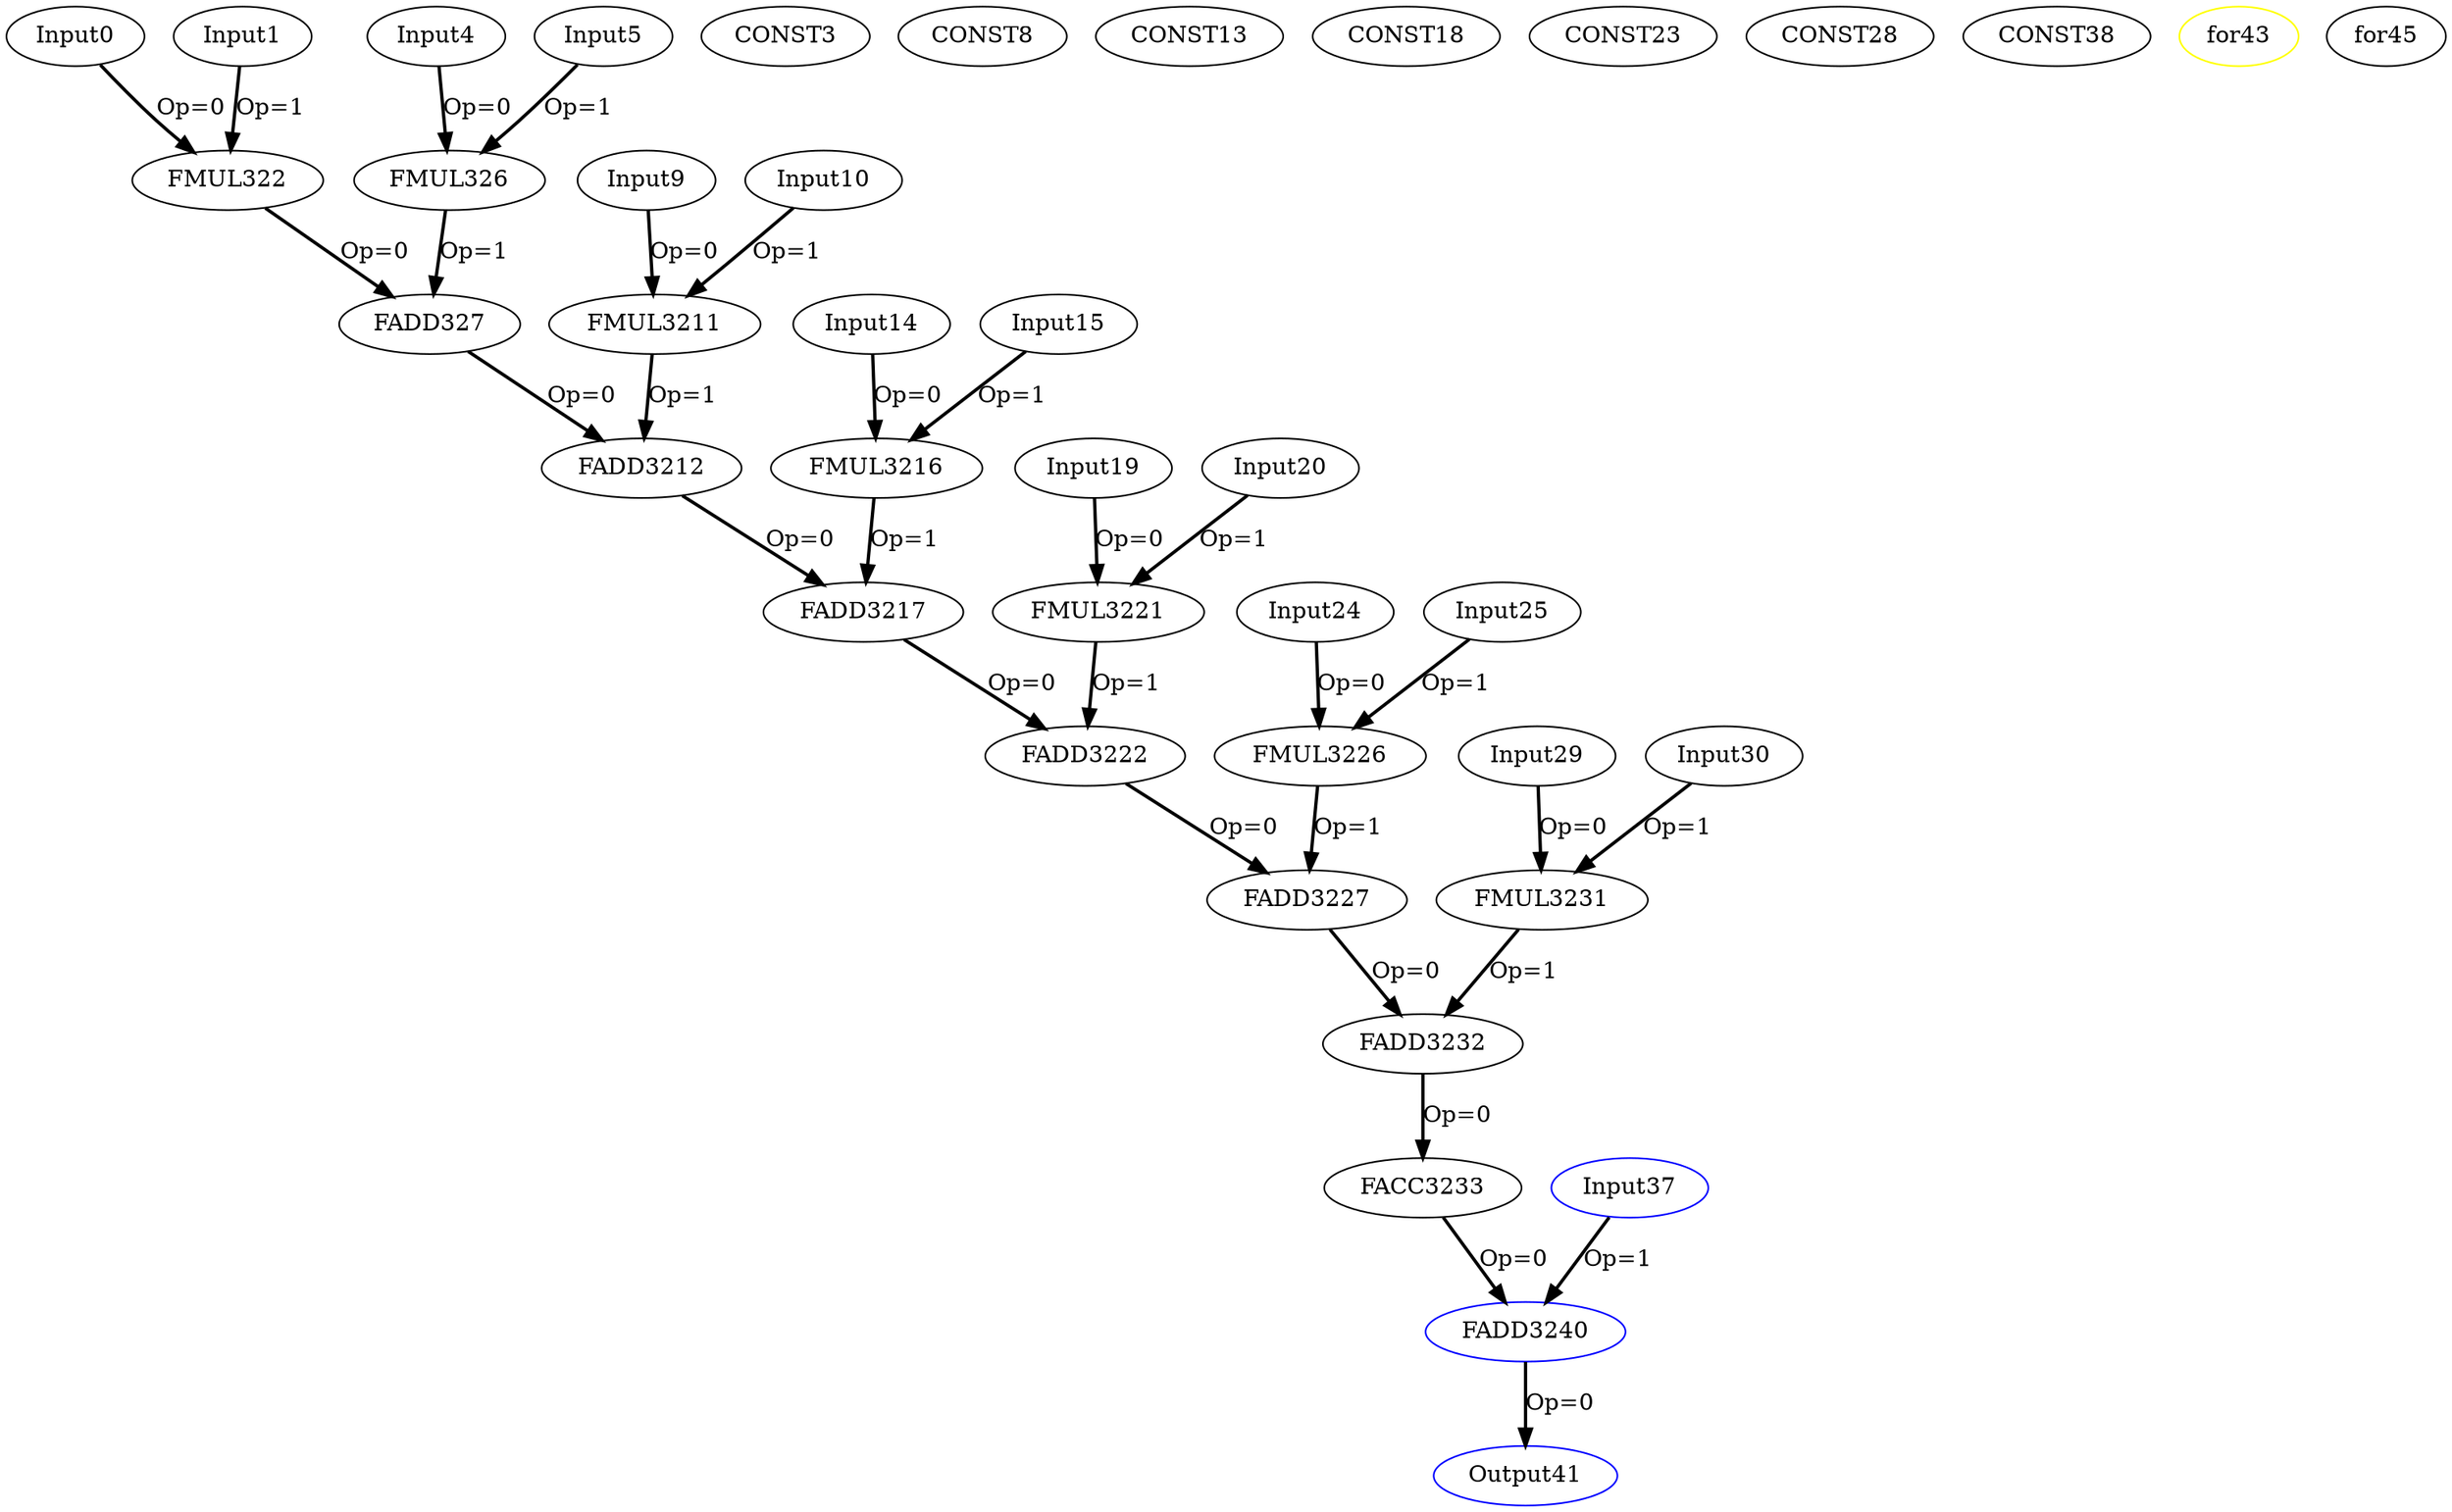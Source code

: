 Digraph G {
Input0[opcode = "Input", ref_name="conv2d_kernel_0_1", size="6144", offset="0,0", pattern="256,7,512,3,-5628,58,-5604,2", color = black];
Input1[opcode = "Input", ref_name="conv2d_kernel_0_2", size="1176", offset="0,0", pattern="28,7,28,3,-560,58,-560,2", color = black];
FMUL322[opcode = "FMUL32", color = black];
CONST3[opcode = "CONST", color = black];
Input4[opcode = "Input", ref_name="conv2d_kernel_0_1", size="6144", offset="0,4", pattern="256,7,512,3,-5628,58,-5604,2", color = black];
Input5[opcode = "Input", ref_name="conv2d_kernel_0_2", size="1176", offset="0,4", pattern="28,7,28,3,-560,58,-560,2", color = black];
FMUL326[opcode = "FMUL32", color = black];
FADD327[opcode = "FADD32", color = black];
CONST8[opcode = "CONST", color = black];
Input9[opcode = "Input", ref_name="conv2d_kernel_0_1", size="6144", offset="0,8", pattern="256,7,512,3,-5628,58,-5604,2", color = black];
Input10[opcode = "Input", ref_name="conv2d_kernel_0_2", size="1176", offset="0,8", pattern="28,7,28,3,-560,58,-560,2", color = black];
FMUL3211[opcode = "FMUL32", color = black];
FADD3212[opcode = "FADD32", color = black];
CONST13[opcode = "CONST", color = black];
Input14[opcode = "Input", ref_name="conv2d_kernel_0_1", size="6144", offset="0,12", pattern="256,7,512,3,-5628,58,-5604,2", color = black];
Input15[opcode = "Input", ref_name="conv2d_kernel_0_2", size="1176", offset="0,12", pattern="28,7,28,3,-560,58,-560,2", color = black];
FMUL3216[opcode = "FMUL32", color = black];
FADD3217[opcode = "FADD32", color = black];
CONST18[opcode = "CONST", color = black];
Input19[opcode = "Input", ref_name="conv2d_kernel_0_1", size="6144", offset="0,16", pattern="256,7,512,3,-5628,58,-5604,2", color = black];
Input20[opcode = "Input", ref_name="conv2d_kernel_0_2", size="1176", offset="0,16", pattern="28,7,28,3,-560,58,-560,2", color = black];
FMUL3221[opcode = "FMUL32", color = black];
FADD3222[opcode = "FADD32", color = black];
CONST23[opcode = "CONST", color = black];
Input24[opcode = "Input", ref_name="conv2d_kernel_0_1", size="6144", offset="0,20", pattern="256,7,512,3,-5628,58,-5604,2", color = black];
Input25[opcode = "Input", ref_name="conv2d_kernel_0_2", size="1176", offset="0,20", pattern="28,7,28,3,-560,58,-560,2", color = black];
FMUL3226[opcode = "FMUL32", color = black];
FADD3227[opcode = "FADD32", color = black];
CONST28[opcode = "CONST", color = black];
Input29[opcode = "Input", ref_name="conv2d_kernel_0_1", size="6144", offset="0,24", pattern="256,7,512,3,-5628,58,-5604,2", color = black];
Input30[opcode = "Input", ref_name="conv2d_kernel_0_2", size="1176", offset="0,24", pattern="28,7,28,3,-560,58,-560,2", color = black];
FMUL3231[opcode = "FMUL32", color = black];
FADD3232[opcode = "FADD32", color = black];
FACC3233[opcode = "FACC32", acc_params="0,21,1,1", acc_first=1, color = black];
Input37[opcode = "Input", ref_name="conv2d_kernel_0_0", size="464", offset="0,0", pattern="0,7,0,3,4,58,4,2", color = blue];
CONST38[opcode = "CONST", value="0x00000000", color = black];
FADD3240[opcode = "FADD32", color = blue];
Output41[opcode = "Output", ref_name="conv2d_kernel_0_3", size="464", offset="0,0", pattern="0,7,0,3,4,58,4,2", color = blue];
for43[opcode = "for", color = yellow];
for45[opcode = "for", color = black];
Input0 -> FMUL322[color = black, style = bold, operand = 0, label = "Op=0"];
Input1 -> FMUL322[color = black, style = bold, operand = 1, label = "Op=1"];
Input4 -> FMUL326[color = black, style = bold, operand = 0, label = "Op=0"];
Input5 -> FMUL326[color = black, style = bold, operand = 1, label = "Op=1"];
FMUL322 -> FADD327[color = black, style = bold, operand = 0, label = "Op=0"];
FMUL326 -> FADD327[color = black, style = bold, operand = 1, label = "Op=1"];
Input9 -> FMUL3211[color = black, style = bold, operand = 0, label = "Op=0"];
Input10 -> FMUL3211[color = black, style = bold, operand = 1, label = "Op=1"];
FADD327 -> FADD3212[color = black, style = bold, operand = 0, label = "Op=0"];
FMUL3211 -> FADD3212[color = black, style = bold, operand = 1, label = "Op=1"];
Input14 -> FMUL3216[color = black, style = bold, operand = 0, label = "Op=0"];
Input15 -> FMUL3216[color = black, style = bold, operand = 1, label = "Op=1"];
FADD3212 -> FADD3217[color = black, style = bold, operand = 0, label = "Op=0"];
FMUL3216 -> FADD3217[color = black, style = bold, operand = 1, label = "Op=1"];
Input19 -> FMUL3221[color = black, style = bold, operand = 0, label = "Op=0"];
Input20 -> FMUL3221[color = black, style = bold, operand = 1, label = "Op=1"];
FADD3217 -> FADD3222[color = black, style = bold, operand = 0, label = "Op=0"];
FMUL3221 -> FADD3222[color = black, style = bold, operand = 1, label = "Op=1"];
Input24 -> FMUL3226[color = black, style = bold, operand = 0, label = "Op=0"];
Input25 -> FMUL3226[color = black, style = bold, operand = 1, label = "Op=1"];
FADD3222 -> FADD3227[color = black, style = bold, operand = 0, label = "Op=0"];
FMUL3226 -> FADD3227[color = black, style = bold, operand = 1, label = "Op=1"];
Input29 -> FMUL3231[color = black, style = bold, operand = 0, label = "Op=0"];
Input30 -> FMUL3231[color = black, style = bold, operand = 1, label = "Op=1"];
FADD3227 -> FADD3232[color = black, style = bold, operand = 0, label = "Op=0"];
FMUL3231 -> FADD3232[color = black, style = bold, operand = 1, label = "Op=1"];
FADD3232 -> FACC3233[color = black, style = bold, operand = 0, label = "Op=0"];
Input37 -> FADD3240[color = black, style = bold, operand = 1, label = "Op=1"];
FADD3240 -> Output41[color = black, style = bold, operand = 0, label = "Op=0"];
FACC3233 -> FADD3240[color = black, style = bold, operand = 0, label = "Op=0"];
}
